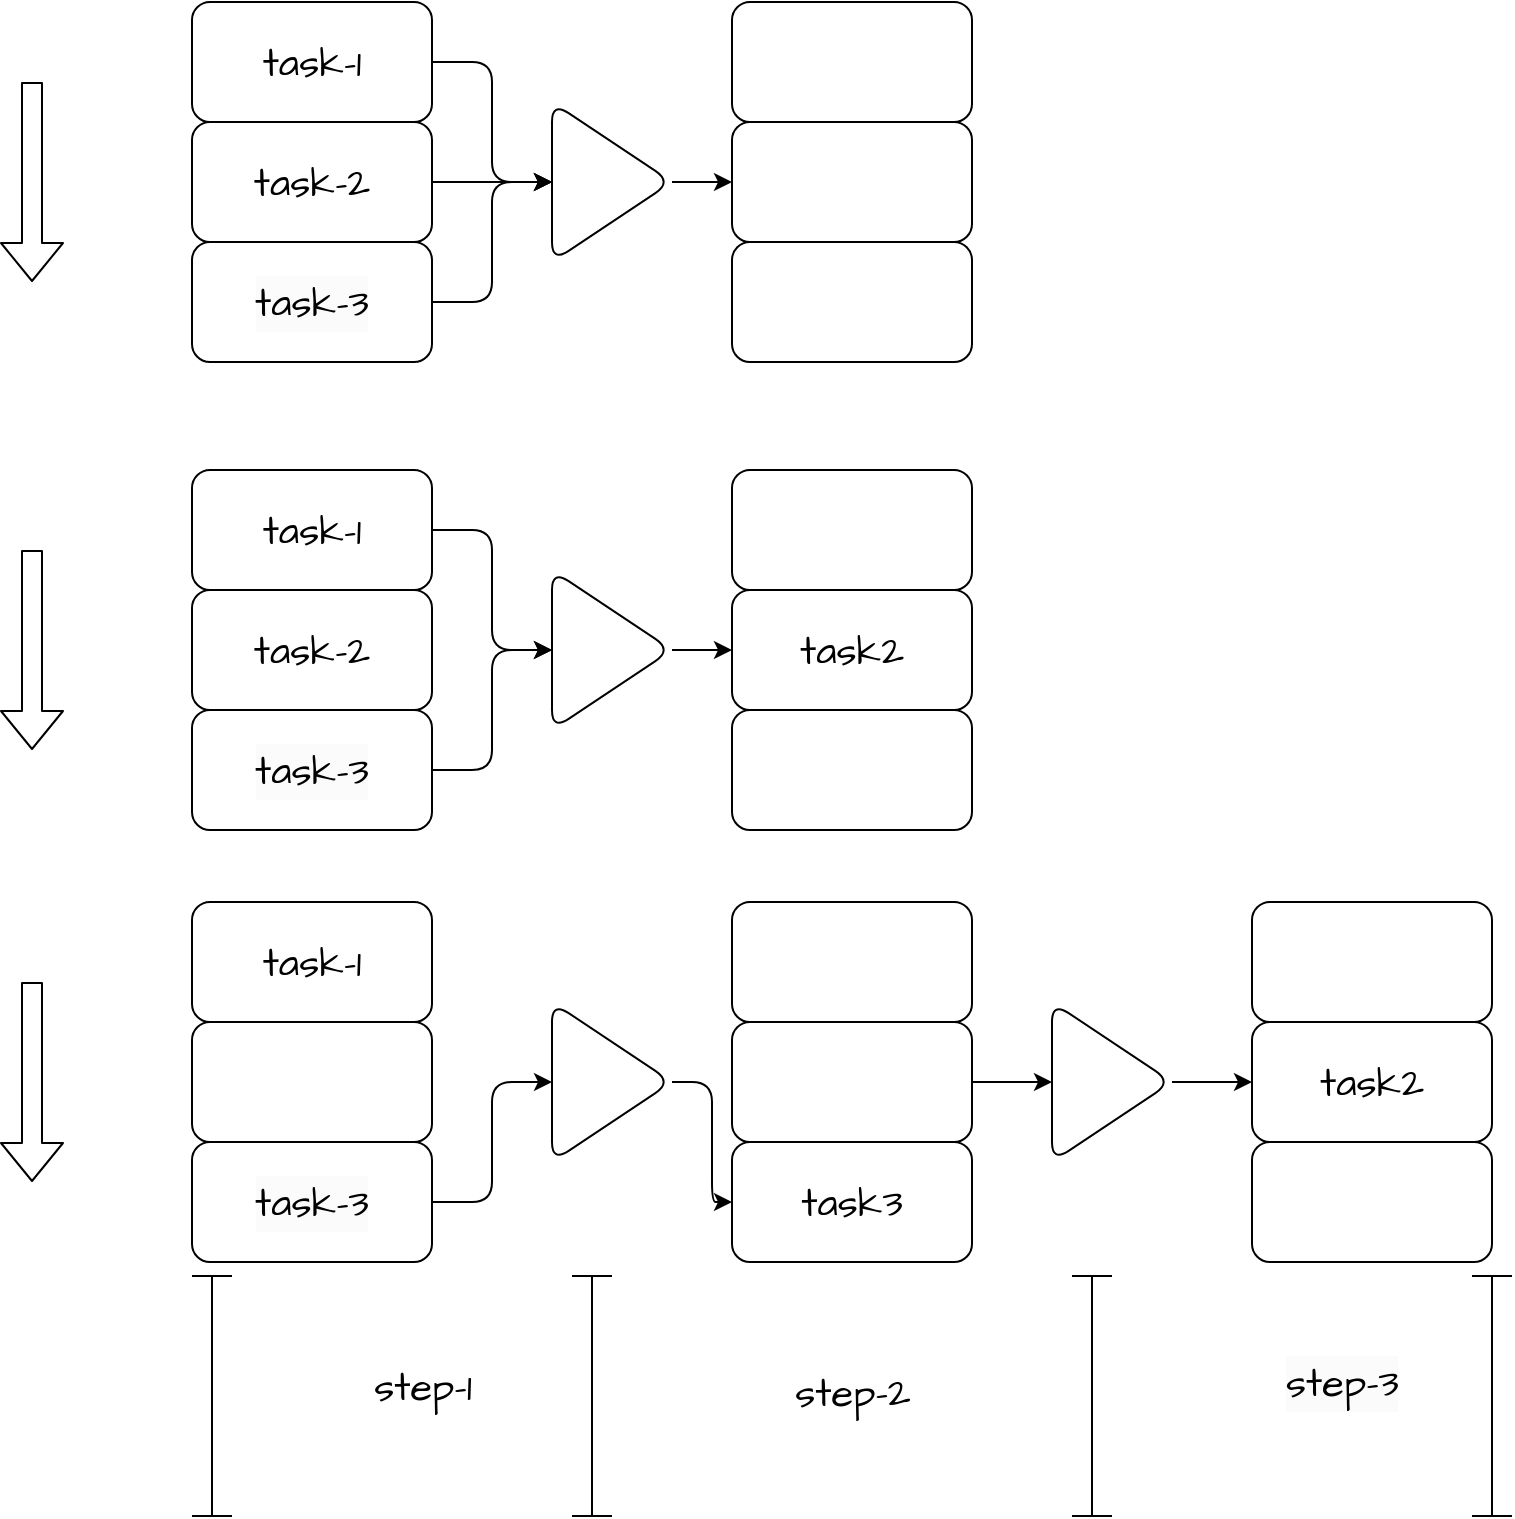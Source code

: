 <mxfile version="19.0.3" type="device"><diagram name="第 1 页" id="ZjIcfJR8pBud3NPoE5QL"><mxGraphModel dx="1298" dy="811" grid="1" gridSize="10" guides="1" tooltips="1" connect="1" arrows="1" fold="1" page="1" pageScale="1" pageWidth="1169" pageHeight="827" math="0" shadow="0"><root><mxCell id="0"/><mxCell id="1" parent="0"/><mxCell id="i33fACC9QX5qIlv44k8K-23" style="edgeStyle=orthogonalEdgeStyle;rounded=1;hachureGap=4;jiggle=2;curveFitting=1;orthogonalLoop=1;jettySize=auto;html=1;exitX=1;exitY=0.5;exitDx=0;exitDy=0;entryX=0;entryY=0.5;entryDx=0;entryDy=0;fontFamily=Architects Daughter;fontSource=https%3A%2F%2Ffonts.googleapis.com%2Fcss%3Ffamily%3DArchitects%2BDaughter;fontSize=16;" parent="1" source="i33fACC9QX5qIlv44k8K-1" target="i33fACC9QX5qIlv44k8K-9" edge="1"><mxGeometry relative="1" as="geometry"/></mxCell><mxCell id="i33fACC9QX5qIlv44k8K-1" value="" style="triangle;whiteSpace=wrap;html=1;hachureGap=4;jiggle=2;curveFitting=1;fontFamily=Architects Daughter;fontSource=https%3A%2F%2Ffonts.googleapis.com%2Fcss%3Ffamily%3DArchitects%2BDaughter;fontSize=20;rounded=1;" parent="1" vertex="1"><mxGeometry x="450" y="85" width="60" height="80" as="geometry"/></mxCell><mxCell id="i33fACC9QX5qIlv44k8K-22" style="edgeStyle=orthogonalEdgeStyle;rounded=1;hachureGap=4;jiggle=2;curveFitting=1;orthogonalLoop=1;jettySize=auto;html=1;entryX=0;entryY=0.5;entryDx=0;entryDy=0;fontFamily=Architects Daughter;fontSource=https%3A%2F%2Ffonts.googleapis.com%2Fcss%3Ffamily%3DArchitects%2BDaughter;fontSize=16;" parent="1" source="i33fACC9QX5qIlv44k8K-3" target="i33fACC9QX5qIlv44k8K-1" edge="1"><mxGeometry relative="1" as="geometry"/></mxCell><mxCell id="i33fACC9QX5qIlv44k8K-3" value="&lt;span style=&quot;color: rgb(0, 0, 0); font-family: &amp;quot;Architects Daughter&amp;quot;; font-size: 20px; font-style: normal; font-variant-ligatures: normal; font-variant-caps: normal; font-weight: 400; letter-spacing: normal; orphans: 2; text-align: center; text-indent: 0px; text-transform: none; widows: 2; word-spacing: 0px; -webkit-text-stroke-width: 0px; background-color: rgb(251, 251, 251); text-decoration-thickness: initial; text-decoration-style: initial; text-decoration-color: initial; float: none; display: inline !important;&quot;&gt;task-3&lt;/span&gt;" style="rounded=1;whiteSpace=wrap;html=1;hachureGap=4;jiggle=2;curveFitting=1;fontFamily=Architects Daughter;fontSource=https%3A%2F%2Ffonts.googleapis.com%2Fcss%3Ffamily%3DArchitects%2BDaughter;fontSize=20;" parent="1" vertex="1"><mxGeometry x="270" y="155" width="120" height="60" as="geometry"/></mxCell><mxCell id="i33fACC9QX5qIlv44k8K-6" style="edgeStyle=orthogonalEdgeStyle;rounded=1;hachureGap=4;jiggle=2;curveFitting=1;orthogonalLoop=1;jettySize=auto;html=1;exitX=1;exitY=0.5;exitDx=0;exitDy=0;entryX=0;entryY=0.5;entryDx=0;entryDy=0;fontFamily=Architects Daughter;fontSource=https%3A%2F%2Ffonts.googleapis.com%2Fcss%3Ffamily%3DArchitects%2BDaughter;fontSize=16;" parent="1" source="i33fACC9QX5qIlv44k8K-4" target="i33fACC9QX5qIlv44k8K-1" edge="1"><mxGeometry relative="1" as="geometry"/></mxCell><mxCell id="i33fACC9QX5qIlv44k8K-4" value="task-2" style="rounded=1;whiteSpace=wrap;html=1;hachureGap=4;jiggle=2;curveFitting=1;fontFamily=Architects Daughter;fontSource=https%3A%2F%2Ffonts.googleapis.com%2Fcss%3Ffamily%3DArchitects%2BDaughter;fontSize=20;" parent="1" vertex="1"><mxGeometry x="270" y="95" width="120" height="60" as="geometry"/></mxCell><mxCell id="i33fACC9QX5qIlv44k8K-20" style="edgeStyle=orthogonalEdgeStyle;rounded=1;hachureGap=4;jiggle=2;curveFitting=1;orthogonalLoop=1;jettySize=auto;html=1;entryX=0;entryY=0.5;entryDx=0;entryDy=0;fontFamily=Architects Daughter;fontSource=https%3A%2F%2Ffonts.googleapis.com%2Fcss%3Ffamily%3DArchitects%2BDaughter;fontSize=16;" parent="1" source="i33fACC9QX5qIlv44k8K-5" target="i33fACC9QX5qIlv44k8K-1" edge="1"><mxGeometry relative="1" as="geometry"/></mxCell><mxCell id="i33fACC9QX5qIlv44k8K-5" value="task-1" style="rounded=1;whiteSpace=wrap;html=1;hachureGap=4;jiggle=2;curveFitting=1;fontFamily=Architects Daughter;fontSource=https%3A%2F%2Ffonts.googleapis.com%2Fcss%3Ffamily%3DArchitects%2BDaughter;fontSize=20;" parent="1" vertex="1"><mxGeometry x="270" y="35" width="120" height="60" as="geometry"/></mxCell><mxCell id="i33fACC9QX5qIlv44k8K-8" value="" style="rounded=1;whiteSpace=wrap;html=1;hachureGap=4;jiggle=2;curveFitting=1;fontFamily=Architects Daughter;fontSource=https%3A%2F%2Ffonts.googleapis.com%2Fcss%3Ffamily%3DArchitects%2BDaughter;fontSize=20;" parent="1" vertex="1"><mxGeometry x="540" y="155" width="120" height="60" as="geometry"/></mxCell><mxCell id="i33fACC9QX5qIlv44k8K-9" value="" style="rounded=1;whiteSpace=wrap;html=1;hachureGap=4;jiggle=2;curveFitting=1;fontFamily=Architects Daughter;fontSource=https%3A%2F%2Ffonts.googleapis.com%2Fcss%3Ffamily%3DArchitects%2BDaughter;fontSize=20;" parent="1" vertex="1"><mxGeometry x="540" y="95" width="120" height="60" as="geometry"/></mxCell><mxCell id="i33fACC9QX5qIlv44k8K-10" value="" style="rounded=1;whiteSpace=wrap;html=1;hachureGap=4;jiggle=2;curveFitting=1;fontFamily=Architects Daughter;fontSource=https%3A%2F%2Ffonts.googleapis.com%2Fcss%3Ffamily%3DArchitects%2BDaughter;fontSize=20;" parent="1" vertex="1"><mxGeometry x="540" y="35" width="120" height="60" as="geometry"/></mxCell><mxCell id="i33fACC9QX5qIlv44k8K-24" style="edgeStyle=orthogonalEdgeStyle;rounded=1;hachureGap=4;jiggle=2;curveFitting=1;orthogonalLoop=1;jettySize=auto;html=1;exitX=1;exitY=0.5;exitDx=0;exitDy=0;entryX=0;entryY=0.5;entryDx=0;entryDy=0;fontFamily=Architects Daughter;fontSource=https%3A%2F%2Ffonts.googleapis.com%2Fcss%3Ffamily%3DArchitects%2BDaughter;fontSize=16;" parent="1" source="i33fACC9QX5qIlv44k8K-25" target="i33fACC9QX5qIlv44k8K-33" edge="1"><mxGeometry relative="1" as="geometry"/></mxCell><mxCell id="i33fACC9QX5qIlv44k8K-25" value="" style="triangle;whiteSpace=wrap;html=1;hachureGap=4;jiggle=2;curveFitting=1;fontFamily=Architects Daughter;fontSource=https%3A%2F%2Ffonts.googleapis.com%2Fcss%3Ffamily%3DArchitects%2BDaughter;fontSize=20;rounded=1;" parent="1" vertex="1"><mxGeometry x="450" y="319" width="60" height="80" as="geometry"/></mxCell><mxCell id="i33fACC9QX5qIlv44k8K-26" style="edgeStyle=orthogonalEdgeStyle;rounded=1;hachureGap=4;jiggle=2;curveFitting=1;orthogonalLoop=1;jettySize=auto;html=1;entryX=0;entryY=0.5;entryDx=0;entryDy=0;fontFamily=Architects Daughter;fontSource=https%3A%2F%2Ffonts.googleapis.com%2Fcss%3Ffamily%3DArchitects%2BDaughter;fontSize=16;" parent="1" source="i33fACC9QX5qIlv44k8K-27" target="i33fACC9QX5qIlv44k8K-25" edge="1"><mxGeometry relative="1" as="geometry"/></mxCell><mxCell id="i33fACC9QX5qIlv44k8K-27" value="&lt;span style=&quot;color: rgb(0, 0, 0); font-family: &amp;quot;Architects Daughter&amp;quot;; font-size: 20px; font-style: normal; font-variant-ligatures: normal; font-variant-caps: normal; font-weight: 400; letter-spacing: normal; orphans: 2; text-align: center; text-indent: 0px; text-transform: none; widows: 2; word-spacing: 0px; -webkit-text-stroke-width: 0px; background-color: rgb(251, 251, 251); text-decoration-thickness: initial; text-decoration-style: initial; text-decoration-color: initial; float: none; display: inline !important;&quot;&gt;task-3&lt;/span&gt;" style="rounded=1;whiteSpace=wrap;html=1;hachureGap=4;jiggle=2;curveFitting=1;fontFamily=Architects Daughter;fontSource=https%3A%2F%2Ffonts.googleapis.com%2Fcss%3Ffamily%3DArchitects%2BDaughter;fontSize=20;" parent="1" vertex="1"><mxGeometry x="270" y="389" width="120" height="60" as="geometry"/></mxCell><mxCell id="i33fACC9QX5qIlv44k8K-29" value="task-2" style="rounded=1;whiteSpace=wrap;html=1;hachureGap=4;jiggle=2;curveFitting=1;fontFamily=Architects Daughter;fontSource=https%3A%2F%2Ffonts.googleapis.com%2Fcss%3Ffamily%3DArchitects%2BDaughter;fontSize=20;" parent="1" vertex="1"><mxGeometry x="270" y="329" width="120" height="60" as="geometry"/></mxCell><mxCell id="i33fACC9QX5qIlv44k8K-30" style="edgeStyle=orthogonalEdgeStyle;rounded=1;hachureGap=4;jiggle=2;curveFitting=1;orthogonalLoop=1;jettySize=auto;html=1;entryX=0;entryY=0.5;entryDx=0;entryDy=0;fontFamily=Architects Daughter;fontSource=https%3A%2F%2Ffonts.googleapis.com%2Fcss%3Ffamily%3DArchitects%2BDaughter;fontSize=16;" parent="1" source="i33fACC9QX5qIlv44k8K-31" target="i33fACC9QX5qIlv44k8K-25" edge="1"><mxGeometry relative="1" as="geometry"/></mxCell><mxCell id="i33fACC9QX5qIlv44k8K-31" value="task-1" style="rounded=1;whiteSpace=wrap;html=1;hachureGap=4;jiggle=2;curveFitting=1;fontFamily=Architects Daughter;fontSource=https%3A%2F%2Ffonts.googleapis.com%2Fcss%3Ffamily%3DArchitects%2BDaughter;fontSize=20;" parent="1" vertex="1"><mxGeometry x="270" y="269" width="120" height="60" as="geometry"/></mxCell><mxCell id="i33fACC9QX5qIlv44k8K-32" value="" style="rounded=1;whiteSpace=wrap;html=1;hachureGap=4;jiggle=2;curveFitting=1;fontFamily=Architects Daughter;fontSource=https%3A%2F%2Ffonts.googleapis.com%2Fcss%3Ffamily%3DArchitects%2BDaughter;fontSize=20;" parent="1" vertex="1"><mxGeometry x="540" y="389" width="120" height="60" as="geometry"/></mxCell><mxCell id="i33fACC9QX5qIlv44k8K-33" value="task2" style="rounded=1;whiteSpace=wrap;html=1;hachureGap=4;jiggle=2;curveFitting=1;fontFamily=Architects Daughter;fontSource=https%3A%2F%2Ffonts.googleapis.com%2Fcss%3Ffamily%3DArchitects%2BDaughter;fontSize=20;" parent="1" vertex="1"><mxGeometry x="540" y="329" width="120" height="60" as="geometry"/></mxCell><mxCell id="i33fACC9QX5qIlv44k8K-34" value="" style="rounded=1;whiteSpace=wrap;html=1;hachureGap=4;jiggle=2;curveFitting=1;fontFamily=Architects Daughter;fontSource=https%3A%2F%2Ffonts.googleapis.com%2Fcss%3Ffamily%3DArchitects%2BDaughter;fontSize=20;" parent="1" vertex="1"><mxGeometry x="540" y="269" width="120" height="60" as="geometry"/></mxCell><mxCell id="i33fACC9QX5qIlv44k8K-45" style="edgeStyle=orthogonalEdgeStyle;rounded=1;hachureGap=4;jiggle=2;curveFitting=1;orthogonalLoop=1;jettySize=auto;html=1;exitX=1;exitY=0.5;exitDx=0;exitDy=0;entryX=0;entryY=0.5;entryDx=0;entryDy=0;fontFamily=Architects Daughter;fontSource=https%3A%2F%2Ffonts.googleapis.com%2Fcss%3Ffamily%3DArchitects%2BDaughter;fontSize=16;" parent="1" source="i33fACC9QX5qIlv44k8K-36" target="i33fACC9QX5qIlv44k8K-42" edge="1"><mxGeometry relative="1" as="geometry"/></mxCell><mxCell id="i33fACC9QX5qIlv44k8K-36" value="" style="triangle;whiteSpace=wrap;html=1;hachureGap=4;jiggle=2;curveFitting=1;fontFamily=Architects Daughter;fontSource=https%3A%2F%2Ffonts.googleapis.com%2Fcss%3Ffamily%3DArchitects%2BDaughter;fontSize=20;rounded=1;" parent="1" vertex="1"><mxGeometry x="450" y="535" width="60" height="80" as="geometry"/></mxCell><mxCell id="i33fACC9QX5qIlv44k8K-37" style="edgeStyle=orthogonalEdgeStyle;rounded=1;hachureGap=4;jiggle=2;curveFitting=1;orthogonalLoop=1;jettySize=auto;html=1;entryX=0;entryY=0.5;entryDx=0;entryDy=0;fontFamily=Architects Daughter;fontSource=https%3A%2F%2Ffonts.googleapis.com%2Fcss%3Ffamily%3DArchitects%2BDaughter;fontSize=16;" parent="1" source="i33fACC9QX5qIlv44k8K-38" target="i33fACC9QX5qIlv44k8K-36" edge="1"><mxGeometry relative="1" as="geometry"/></mxCell><mxCell id="i33fACC9QX5qIlv44k8K-38" value="&lt;span style=&quot;color: rgb(0, 0, 0); font-family: &amp;quot;Architects Daughter&amp;quot;; font-size: 20px; font-style: normal; font-variant-ligatures: normal; font-variant-caps: normal; font-weight: 400; letter-spacing: normal; orphans: 2; text-align: center; text-indent: 0px; text-transform: none; widows: 2; word-spacing: 0px; -webkit-text-stroke-width: 0px; background-color: rgb(251, 251, 251); text-decoration-thickness: initial; text-decoration-style: initial; text-decoration-color: initial; float: none; display: inline !important;&quot;&gt;task-3&lt;/span&gt;" style="rounded=1;whiteSpace=wrap;html=1;hachureGap=4;jiggle=2;curveFitting=1;fontFamily=Architects Daughter;fontSource=https%3A%2F%2Ffonts.googleapis.com%2Fcss%3Ffamily%3DArchitects%2BDaughter;fontSize=20;" parent="1" vertex="1"><mxGeometry x="270" y="605" width="120" height="60" as="geometry"/></mxCell><mxCell id="i33fACC9QX5qIlv44k8K-39" value="" style="rounded=1;whiteSpace=wrap;html=1;hachureGap=4;jiggle=2;curveFitting=1;fontFamily=Architects Daughter;fontSource=https%3A%2F%2Ffonts.googleapis.com%2Fcss%3Ffamily%3DArchitects%2BDaughter;fontSize=20;" parent="1" vertex="1"><mxGeometry x="270" y="545" width="120" height="60" as="geometry"/></mxCell><mxCell id="i33fACC9QX5qIlv44k8K-41" value="task-1" style="rounded=1;whiteSpace=wrap;html=1;hachureGap=4;jiggle=2;curveFitting=1;fontFamily=Architects Daughter;fontSource=https%3A%2F%2Ffonts.googleapis.com%2Fcss%3Ffamily%3DArchitects%2BDaughter;fontSize=20;" parent="1" vertex="1"><mxGeometry x="270" y="485" width="120" height="60" as="geometry"/></mxCell><mxCell id="i33fACC9QX5qIlv44k8K-42" value="task3" style="rounded=1;whiteSpace=wrap;html=1;hachureGap=4;jiggle=2;curveFitting=1;fontFamily=Architects Daughter;fontSource=https%3A%2F%2Ffonts.googleapis.com%2Fcss%3Ffamily%3DArchitects%2BDaughter;fontSize=20;" parent="1" vertex="1"><mxGeometry x="540" y="605" width="120" height="60" as="geometry"/></mxCell><mxCell id="i33fACC9QX5qIlv44k8K-47" style="edgeStyle=orthogonalEdgeStyle;rounded=1;hachureGap=4;jiggle=2;curveFitting=1;orthogonalLoop=1;jettySize=auto;html=1;exitX=1;exitY=0.5;exitDx=0;exitDy=0;fontFamily=Architects Daughter;fontSource=https%3A%2F%2Ffonts.googleapis.com%2Fcss%3Ffamily%3DArchitects%2BDaughter;fontSize=16;" parent="1" source="i33fACC9QX5qIlv44k8K-43" target="i33fACC9QX5qIlv44k8K-46" edge="1"><mxGeometry relative="1" as="geometry"/></mxCell><mxCell id="i33fACC9QX5qIlv44k8K-43" value="" style="rounded=1;whiteSpace=wrap;html=1;hachureGap=4;jiggle=2;curveFitting=1;fontFamily=Architects Daughter;fontSource=https%3A%2F%2Ffonts.googleapis.com%2Fcss%3Ffamily%3DArchitects%2BDaughter;fontSize=20;" parent="1" vertex="1"><mxGeometry x="540" y="545" width="120" height="60" as="geometry"/></mxCell><mxCell id="i33fACC9QX5qIlv44k8K-44" value="" style="rounded=1;whiteSpace=wrap;html=1;hachureGap=4;jiggle=2;curveFitting=1;fontFamily=Architects Daughter;fontSource=https%3A%2F%2Ffonts.googleapis.com%2Fcss%3Ffamily%3DArchitects%2BDaughter;fontSize=20;" parent="1" vertex="1"><mxGeometry x="540" y="485" width="120" height="60" as="geometry"/></mxCell><mxCell id="i33fACC9QX5qIlv44k8K-51" style="edgeStyle=orthogonalEdgeStyle;rounded=1;hachureGap=4;jiggle=2;curveFitting=1;orthogonalLoop=1;jettySize=auto;html=1;exitX=1;exitY=0.5;exitDx=0;exitDy=0;entryX=0;entryY=0.5;entryDx=0;entryDy=0;fontFamily=Architects Daughter;fontSource=https%3A%2F%2Ffonts.googleapis.com%2Fcss%3Ffamily%3DArchitects%2BDaughter;fontSize=16;" parent="1" source="i33fACC9QX5qIlv44k8K-46" target="i33fACC9QX5qIlv44k8K-49" edge="1"><mxGeometry relative="1" as="geometry"/></mxCell><mxCell id="i33fACC9QX5qIlv44k8K-46" value="" style="triangle;whiteSpace=wrap;html=1;hachureGap=4;jiggle=2;curveFitting=1;fontFamily=Architects Daughter;fontSource=https%3A%2F%2Ffonts.googleapis.com%2Fcss%3Ffamily%3DArchitects%2BDaughter;fontSize=20;rounded=1;" parent="1" vertex="1"><mxGeometry x="700" y="535" width="60" height="80" as="geometry"/></mxCell><mxCell id="i33fACC9QX5qIlv44k8K-48" value="" style="rounded=1;whiteSpace=wrap;html=1;hachureGap=4;jiggle=2;curveFitting=1;fontFamily=Architects Daughter;fontSource=https%3A%2F%2Ffonts.googleapis.com%2Fcss%3Ffamily%3DArchitects%2BDaughter;fontSize=20;" parent="1" vertex="1"><mxGeometry x="800" y="605" width="120" height="60" as="geometry"/></mxCell><mxCell id="i33fACC9QX5qIlv44k8K-49" value="task2" style="rounded=1;whiteSpace=wrap;html=1;hachureGap=4;jiggle=2;curveFitting=1;fontFamily=Architects Daughter;fontSource=https%3A%2F%2Ffonts.googleapis.com%2Fcss%3Ffamily%3DArchitects%2BDaughter;fontSize=20;" parent="1" vertex="1"><mxGeometry x="800" y="545" width="120" height="60" as="geometry"/></mxCell><mxCell id="i33fACC9QX5qIlv44k8K-50" value="" style="rounded=1;whiteSpace=wrap;html=1;hachureGap=4;jiggle=2;curveFitting=1;fontFamily=Architects Daughter;fontSource=https%3A%2F%2Ffonts.googleapis.com%2Fcss%3Ffamily%3DArchitects%2BDaughter;fontSize=20;" parent="1" vertex="1"><mxGeometry x="800" y="485" width="120" height="60" as="geometry"/></mxCell><mxCell id="i33fACC9QX5qIlv44k8K-53" value="" style="shape=crossbar;whiteSpace=wrap;html=1;rounded=1;direction=south;hachureGap=4;jiggle=2;curveFitting=1;fontFamily=Architects Daughter;fontSource=https%3A%2F%2Ffonts.googleapis.com%2Fcss%3Ffamily%3DArchitects%2BDaughter;fontSize=20;" parent="1" vertex="1"><mxGeometry x="270" y="672" width="20" height="120" as="geometry"/></mxCell><mxCell id="i33fACC9QX5qIlv44k8K-55" value="" style="shape=crossbar;whiteSpace=wrap;html=1;rounded=1;direction=south;hachureGap=4;jiggle=2;curveFitting=1;fontFamily=Architects Daughter;fontSource=https%3A%2F%2Ffonts.googleapis.com%2Fcss%3Ffamily%3DArchitects%2BDaughter;fontSize=20;" parent="1" vertex="1"><mxGeometry x="460" y="672" width="20" height="120" as="geometry"/></mxCell><mxCell id="i33fACC9QX5qIlv44k8K-56" value="" style="shape=crossbar;whiteSpace=wrap;html=1;rounded=1;direction=south;hachureGap=4;jiggle=2;curveFitting=1;fontFamily=Architects Daughter;fontSource=https%3A%2F%2Ffonts.googleapis.com%2Fcss%3Ffamily%3DArchitects%2BDaughter;fontSize=20;" parent="1" vertex="1"><mxGeometry x="710" y="672" width="20" height="120" as="geometry"/></mxCell><mxCell id="i33fACC9QX5qIlv44k8K-57" value="" style="shape=crossbar;whiteSpace=wrap;html=1;rounded=1;direction=south;hachureGap=4;jiggle=2;curveFitting=1;fontFamily=Architects Daughter;fontSource=https%3A%2F%2Ffonts.googleapis.com%2Fcss%3Ffamily%3DArchitects%2BDaughter;fontSize=20;" parent="1" vertex="1"><mxGeometry x="910" y="672" width="20" height="120" as="geometry"/></mxCell><mxCell id="i33fACC9QX5qIlv44k8K-58" value="step-1" style="text;html=1;align=center;verticalAlign=middle;resizable=0;points=[];autosize=1;strokeColor=none;fillColor=none;fontSize=20;fontFamily=Architects Daughter;rounded=1;" parent="1" vertex="1"><mxGeometry x="350" y="707" width="70" height="40" as="geometry"/></mxCell><mxCell id="i33fACC9QX5qIlv44k8K-59" value="step-2" style="text;html=1;align=center;verticalAlign=middle;resizable=0;points=[];autosize=1;strokeColor=none;fillColor=none;fontSize=20;fontFamily=Architects Daughter;rounded=1;" parent="1" vertex="1"><mxGeometry x="560" y="710" width="80" height="40" as="geometry"/></mxCell><mxCell id="i33fACC9QX5qIlv44k8K-60" value="&lt;span style=&quot;color: rgb(0, 0, 0); font-family: &amp;quot;Architects Daughter&amp;quot;; font-size: 20px; font-style: normal; font-variant-ligatures: normal; font-variant-caps: normal; font-weight: 400; letter-spacing: normal; orphans: 2; text-align: center; text-indent: 0px; text-transform: none; widows: 2; word-spacing: 0px; -webkit-text-stroke-width: 0px; background-color: rgb(251, 251, 251); text-decoration-thickness: initial; text-decoration-style: initial; text-decoration-color: initial; float: none; display: inline !important;&quot;&gt;step-3&lt;/span&gt;" style="text;whiteSpace=wrap;html=1;fontSize=20;fontFamily=Architects Daughter;rounded=1;" parent="1" vertex="1"><mxGeometry x="815" y="707" width="90" height="50" as="geometry"/></mxCell><mxCell id="i33fACC9QX5qIlv44k8K-66" value="" style="shape=flexArrow;endArrow=classic;html=1;rounded=1;hachureGap=4;jiggle=2;curveFitting=1;fontFamily=Architects Daughter;fontSource=https%3A%2F%2Ffonts.googleapis.com%2Fcss%3Ffamily%3DArchitects%2BDaughter;fontSize=16;" parent="1" edge="1"><mxGeometry width="50" height="50" relative="1" as="geometry"><mxPoint x="190" y="75" as="sourcePoint"/><mxPoint x="190" y="175" as="targetPoint"/></mxGeometry></mxCell><mxCell id="i33fACC9QX5qIlv44k8K-67" value="" style="shape=flexArrow;endArrow=classic;html=1;rounded=1;hachureGap=4;jiggle=2;curveFitting=1;fontFamily=Architects Daughter;fontSource=https%3A%2F%2Ffonts.googleapis.com%2Fcss%3Ffamily%3DArchitects%2BDaughter;fontSize=16;" parent="1" edge="1"><mxGeometry width="50" height="50" relative="1" as="geometry"><mxPoint x="190" y="309" as="sourcePoint"/><mxPoint x="190" y="409" as="targetPoint"/></mxGeometry></mxCell><mxCell id="i33fACC9QX5qIlv44k8K-68" value="" style="shape=flexArrow;endArrow=classic;html=1;rounded=1;hachureGap=4;jiggle=2;curveFitting=1;fontFamily=Architects Daughter;fontSource=https%3A%2F%2Ffonts.googleapis.com%2Fcss%3Ffamily%3DArchitects%2BDaughter;fontSize=16;" parent="1" edge="1"><mxGeometry width="50" height="50" relative="1" as="geometry"><mxPoint x="190" y="525" as="sourcePoint"/><mxPoint x="190" y="625" as="targetPoint"/></mxGeometry></mxCell></root></mxGraphModel></diagram></mxfile>
